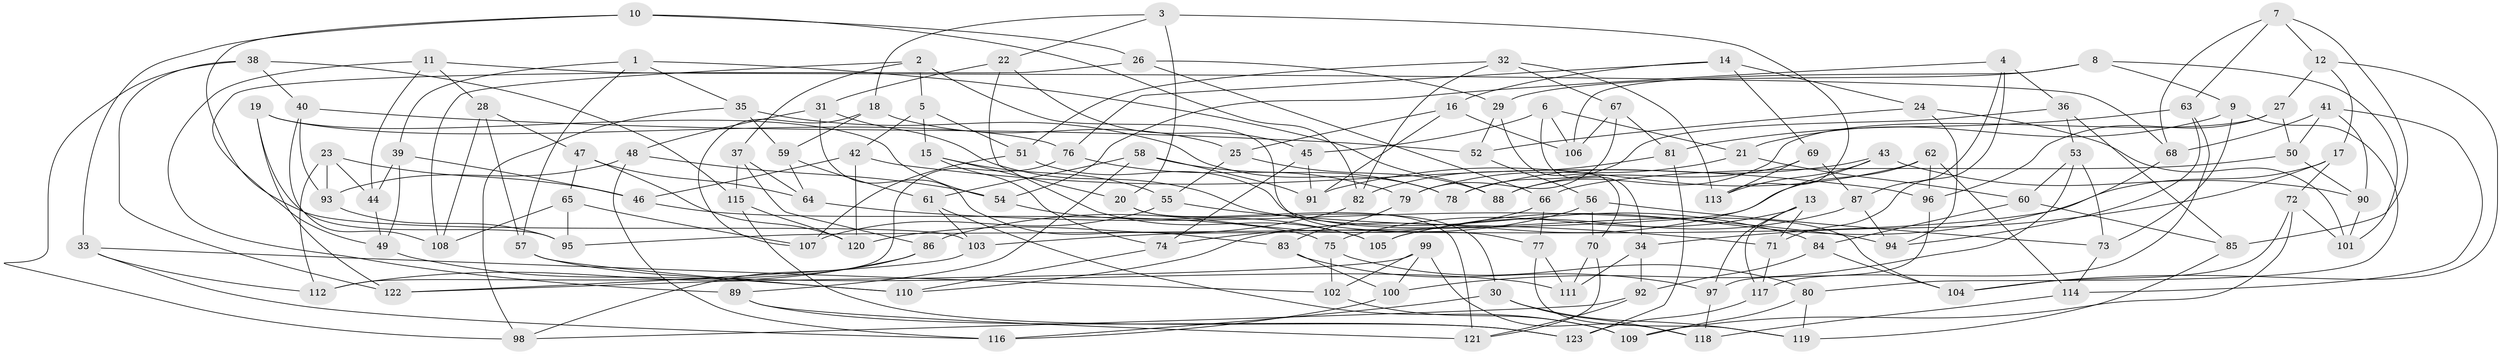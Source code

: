 // Generated by graph-tools (version 1.1) at 2025/11/02/27/25 16:11:45]
// undirected, 123 vertices, 246 edges
graph export_dot {
graph [start="1"]
  node [color=gray90,style=filled];
  1;
  2;
  3;
  4;
  5;
  6;
  7;
  8;
  9;
  10;
  11;
  12;
  13;
  14;
  15;
  16;
  17;
  18;
  19;
  20;
  21;
  22;
  23;
  24;
  25;
  26;
  27;
  28;
  29;
  30;
  31;
  32;
  33;
  34;
  35;
  36;
  37;
  38;
  39;
  40;
  41;
  42;
  43;
  44;
  45;
  46;
  47;
  48;
  49;
  50;
  51;
  52;
  53;
  54;
  55;
  56;
  57;
  58;
  59;
  60;
  61;
  62;
  63;
  64;
  65;
  66;
  67;
  68;
  69;
  70;
  71;
  72;
  73;
  74;
  75;
  76;
  77;
  78;
  79;
  80;
  81;
  82;
  83;
  84;
  85;
  86;
  87;
  88;
  89;
  90;
  91;
  92;
  93;
  94;
  95;
  96;
  97;
  98;
  99;
  100;
  101;
  102;
  103;
  104;
  105;
  106;
  107;
  108;
  109;
  110;
  111;
  112;
  113;
  114;
  115;
  116;
  117;
  118;
  119;
  120;
  121;
  122;
  123;
  1 -- 35;
  1 -- 57;
  1 -- 88;
  1 -- 39;
  2 -- 37;
  2 -- 5;
  2 -- 108;
  2 -- 77;
  3 -- 20;
  3 -- 113;
  3 -- 22;
  3 -- 18;
  4 -- 54;
  4 -- 87;
  4 -- 36;
  4 -- 71;
  5 -- 42;
  5 -- 51;
  5 -- 15;
  6 -- 34;
  6 -- 106;
  6 -- 45;
  6 -- 21;
  7 -- 68;
  7 -- 12;
  7 -- 63;
  7 -- 85;
  8 -- 101;
  8 -- 9;
  8 -- 106;
  8 -- 29;
  9 -- 80;
  9 -- 73;
  9 -- 21;
  10 -- 26;
  10 -- 103;
  10 -- 33;
  10 -- 82;
  11 -- 68;
  11 -- 28;
  11 -- 44;
  11 -- 89;
  12 -- 104;
  12 -- 27;
  12 -- 17;
  13 -- 117;
  13 -- 75;
  13 -- 71;
  13 -- 97;
  14 -- 69;
  14 -- 76;
  14 -- 24;
  14 -- 16;
  15 -- 20;
  15 -- 74;
  15 -- 55;
  16 -- 91;
  16 -- 25;
  16 -- 106;
  17 -- 34;
  17 -- 103;
  17 -- 72;
  18 -- 25;
  18 -- 59;
  18 -- 107;
  19 -- 122;
  19 -- 76;
  19 -- 95;
  19 -- 54;
  20 -- 121;
  20 -- 30;
  21 -- 60;
  21 -- 79;
  22 -- 45;
  22 -- 31;
  22 -- 105;
  23 -- 93;
  23 -- 112;
  23 -- 44;
  23 -- 46;
  24 -- 52;
  24 -- 94;
  24 -- 101;
  25 -- 55;
  25 -- 88;
  26 -- 49;
  26 -- 29;
  26 -- 66;
  27 -- 96;
  27 -- 50;
  27 -- 88;
  28 -- 57;
  28 -- 47;
  28 -- 108;
  29 -- 52;
  29 -- 70;
  30 -- 116;
  30 -- 119;
  30 -- 118;
  31 -- 83;
  31 -- 48;
  31 -- 84;
  32 -- 67;
  32 -- 82;
  32 -- 51;
  32 -- 113;
  33 -- 112;
  33 -- 102;
  33 -- 116;
  34 -- 111;
  34 -- 92;
  35 -- 59;
  35 -- 98;
  35 -- 78;
  36 -- 78;
  36 -- 85;
  36 -- 53;
  37 -- 64;
  37 -- 86;
  37 -- 115;
  38 -- 40;
  38 -- 98;
  38 -- 122;
  38 -- 115;
  39 -- 49;
  39 -- 46;
  39 -- 44;
  40 -- 93;
  40 -- 108;
  40 -- 52;
  41 -- 90;
  41 -- 114;
  41 -- 68;
  41 -- 50;
  42 -- 46;
  42 -- 96;
  42 -- 120;
  43 -- 110;
  43 -- 78;
  43 -- 113;
  43 -- 90;
  44 -- 49;
  45 -- 91;
  45 -- 74;
  46 -- 75;
  47 -- 120;
  47 -- 64;
  47 -- 65;
  48 -- 54;
  48 -- 116;
  48 -- 93;
  49 -- 110;
  50 -- 90;
  50 -- 66;
  51 -- 104;
  51 -- 107;
  52 -- 56;
  53 -- 100;
  53 -- 73;
  53 -- 60;
  54 -- 105;
  55 -- 71;
  55 -- 107;
  56 -- 70;
  56 -- 74;
  56 -- 73;
  57 -- 110;
  57 -- 111;
  58 -- 91;
  58 -- 78;
  58 -- 61;
  58 -- 89;
  59 -- 64;
  59 -- 61;
  60 -- 84;
  60 -- 85;
  61 -- 109;
  61 -- 103;
  62 -- 96;
  62 -- 95;
  62 -- 91;
  62 -- 114;
  63 -- 81;
  63 -- 117;
  63 -- 94;
  64 -- 94;
  65 -- 95;
  65 -- 107;
  65 -- 108;
  66 -- 77;
  66 -- 86;
  67 -- 79;
  67 -- 106;
  67 -- 81;
  68 -- 105;
  69 -- 87;
  69 -- 88;
  69 -- 113;
  70 -- 111;
  70 -- 121;
  71 -- 117;
  72 -- 104;
  72 -- 101;
  72 -- 109;
  73 -- 114;
  74 -- 110;
  75 -- 80;
  75 -- 102;
  76 -- 112;
  76 -- 79;
  77 -- 111;
  77 -- 119;
  79 -- 83;
  80 -- 119;
  80 -- 109;
  81 -- 123;
  81 -- 82;
  82 -- 120;
  83 -- 97;
  83 -- 100;
  84 -- 104;
  84 -- 92;
  85 -- 119;
  86 -- 112;
  86 -- 98;
  87 -- 94;
  87 -- 105;
  89 -- 121;
  89 -- 123;
  90 -- 101;
  92 -- 121;
  92 -- 98;
  93 -- 95;
  96 -- 97;
  97 -- 118;
  99 -- 118;
  99 -- 100;
  99 -- 122;
  99 -- 102;
  100 -- 116;
  102 -- 109;
  103 -- 122;
  114 -- 118;
  115 -- 120;
  115 -- 123;
  117 -- 123;
}
